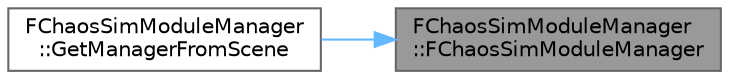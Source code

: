 digraph "FChaosSimModuleManager::FChaosSimModuleManager"
{
 // INTERACTIVE_SVG=YES
 // LATEX_PDF_SIZE
  bgcolor="transparent";
  edge [fontname=Helvetica,fontsize=10,labelfontname=Helvetica,labelfontsize=10];
  node [fontname=Helvetica,fontsize=10,shape=box,height=0.2,width=0.4];
  rankdir="RL";
  Node1 [id="Node000001",label="FChaosSimModuleManager\l::FChaosSimModuleManager",height=0.2,width=0.4,color="gray40", fillcolor="grey60", style="filled", fontcolor="black",tooltip=" "];
  Node1 -> Node2 [id="edge1_Node000001_Node000002",dir="back",color="steelblue1",style="solid",tooltip=" "];
  Node2 [id="Node000002",label="FChaosSimModuleManager\l::GetManagerFromScene",height=0.2,width=0.4,color="grey40", fillcolor="white", style="filled",URL="$d4/d11/classFChaosSimModuleManager.html#aff59e7d8bc65330d8d27d4e53958338c",tooltip="Find a vehicle manager from an FPhysScene."];
}
